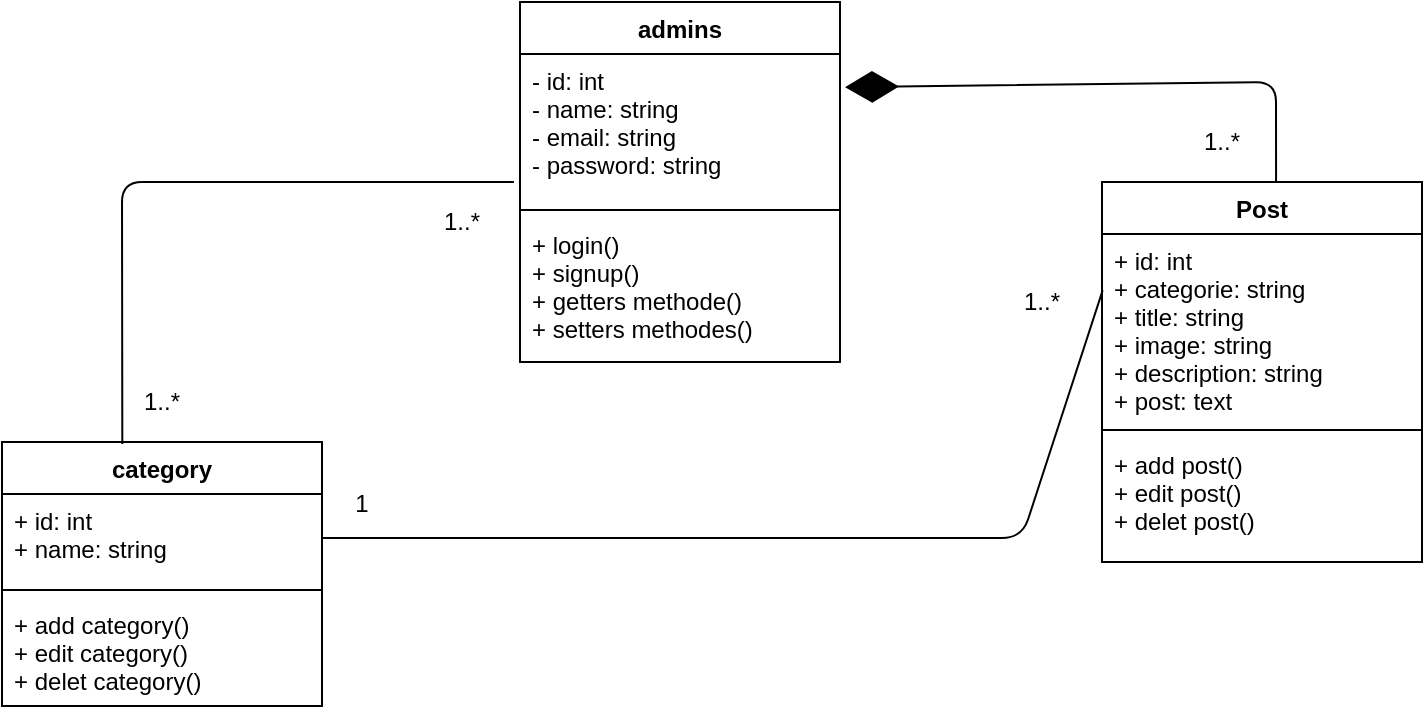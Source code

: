 <mxfile pages="1">
    <diagram id="_kecftacw3N-zf0kfQLu" name="Page-1">
        <mxGraphModel dx="988" dy="576" grid="1" gridSize="10" guides="1" tooltips="1" connect="1" arrows="1" fold="1" page="1" pageScale="1" pageWidth="827" pageHeight="1169" math="0" shadow="0">
            <root>
                <mxCell id="0"/>
                <mxCell id="1" parent="0"/>
                <mxCell id="5" value="admins" style="swimlane;fontStyle=1;align=center;verticalAlign=top;childLayout=stackLayout;horizontal=1;startSize=26;horizontalStack=0;resizeParent=1;resizeParentMax=0;resizeLast=0;collapsible=1;marginBottom=0;" parent="1" vertex="1">
                    <mxGeometry x="349" y="70" width="160" height="180" as="geometry"/>
                </mxCell>
                <mxCell id="6" value="- id: int&#10;- name: string&#10;- email: string&#10;- password: string" style="text;align=left;verticalAlign=top;spacingLeft=4;spacingRight=4;overflow=hidden;rotatable=0;points=[[0,0.5],[1,0.5]];portConstraint=eastwest;" parent="5" vertex="1">
                    <mxGeometry y="26" width="160" height="74" as="geometry"/>
                </mxCell>
                <mxCell id="7" value="" style="line;strokeWidth=1;fillColor=none;align=left;verticalAlign=middle;spacingTop=-1;spacingLeft=3;spacingRight=3;rotatable=0;labelPosition=right;points=[];portConstraint=eastwest;" parent="5" vertex="1">
                    <mxGeometry y="100" width="160" height="8" as="geometry"/>
                </mxCell>
                <mxCell id="8" value="+ login()&#10;+ signup()&#10;+ getters methode()&#10;+ setters methodes()" style="text;strokeColor=none;fillColor=none;align=left;verticalAlign=top;spacingLeft=4;spacingRight=4;overflow=hidden;rotatable=0;points=[[0,0.5],[1,0.5]];portConstraint=eastwest;" parent="5" vertex="1">
                    <mxGeometry y="108" width="160" height="72" as="geometry"/>
                </mxCell>
                <mxCell id="10" value="Post" style="swimlane;fontStyle=1;align=center;verticalAlign=top;childLayout=stackLayout;horizontal=1;startSize=26;horizontalStack=0;resizeParent=1;resizeParentMax=0;resizeLast=0;collapsible=1;marginBottom=0;" parent="1" vertex="1">
                    <mxGeometry x="640" y="160" width="160" height="190" as="geometry"/>
                </mxCell>
                <mxCell id="11" value="+ id: int&#10;+ categorie: string&#10;+ title: string&#10;+ image: string&#10;+ description: string&#10;+ post: text" style="text;align=left;verticalAlign=top;spacingLeft=4;spacingRight=4;overflow=hidden;rotatable=0;points=[[0,0.5],[1,0.5]];portConstraint=eastwest;" parent="10" vertex="1">
                    <mxGeometry y="26" width="160" height="94" as="geometry"/>
                </mxCell>
                <mxCell id="12" value="" style="line;strokeWidth=1;fillColor=none;align=left;verticalAlign=middle;spacingTop=-1;spacingLeft=3;spacingRight=3;rotatable=0;labelPosition=right;points=[];portConstraint=eastwest;" parent="10" vertex="1">
                    <mxGeometry y="120" width="160" height="8" as="geometry"/>
                </mxCell>
                <mxCell id="13" value="+ add post()&#10;+ edit post()&#10;+ delet post()" style="text;strokeColor=none;fillColor=none;align=left;verticalAlign=top;spacingLeft=4;spacingRight=4;overflow=hidden;rotatable=0;points=[[0,0.5],[1,0.5]];portConstraint=eastwest;" parent="10" vertex="1">
                    <mxGeometry y="128" width="160" height="62" as="geometry"/>
                </mxCell>
                <mxCell id="14" value="category" style="swimlane;fontStyle=1;align=center;verticalAlign=top;childLayout=stackLayout;horizontal=1;startSize=26;horizontalStack=0;resizeParent=1;resizeParentMax=0;resizeLast=0;collapsible=1;marginBottom=0;" parent="1" vertex="1">
                    <mxGeometry x="90" y="290" width="160" height="132" as="geometry"/>
                </mxCell>
                <mxCell id="28" value="+ id: int&#10;+ name: string" style="text;strokeColor=none;fillColor=none;align=left;verticalAlign=top;spacingLeft=4;spacingRight=4;overflow=hidden;rotatable=0;points=[[0,0.5],[1,0.5]];portConstraint=eastwest;" parent="14" vertex="1">
                    <mxGeometry y="26" width="160" height="44" as="geometry"/>
                </mxCell>
                <mxCell id="16" value="" style="line;strokeWidth=1;fillColor=none;align=left;verticalAlign=middle;spacingTop=-1;spacingLeft=3;spacingRight=3;rotatable=0;labelPosition=right;points=[];portConstraint=eastwest;" parent="14" vertex="1">
                    <mxGeometry y="70" width="160" height="8" as="geometry"/>
                </mxCell>
                <mxCell id="17" value="+ add category()&#10;+ edit category()&#10;+ delet category()" style="text;strokeColor=none;fillColor=none;align=left;verticalAlign=top;spacingLeft=4;spacingRight=4;overflow=hidden;rotatable=0;points=[[0,0.5],[1,0.5]];portConstraint=eastwest;" parent="14" vertex="1">
                    <mxGeometry y="78" width="160" height="54" as="geometry"/>
                </mxCell>
                <mxCell id="27" value="" style="endArrow=none;html=1;entryX=0.002;entryY=0.3;entryDx=0;entryDy=0;entryPerimeter=0;exitX=1;exitY=0.5;exitDx=0;exitDy=0;" parent="1" source="28" target="11" edge="1">
                    <mxGeometry width="50" height="50" relative="1" as="geometry">
                        <mxPoint x="360" y="451" as="sourcePoint"/>
                        <mxPoint x="510" y="460" as="targetPoint"/>
                        <Array as="points">
                            <mxPoint x="600" y="338"/>
                        </Array>
                    </mxGeometry>
                </mxCell>
                <mxCell id="30" value="1..*" style="text;html=1;strokeColor=none;fillColor=none;align=center;verticalAlign=middle;whiteSpace=wrap;rounded=0;" parent="1" vertex="1">
                    <mxGeometry x="590" y="210" width="40" height="20" as="geometry"/>
                </mxCell>
                <mxCell id="31" value="1" style="text;html=1;strokeColor=none;fillColor=none;align=center;verticalAlign=middle;whiteSpace=wrap;rounded=0;" parent="1" vertex="1">
                    <mxGeometry x="250" y="310" width="40" height="21" as="geometry"/>
                </mxCell>
                <mxCell id="32" value="" style="endArrow=diamondThin;endFill=1;endSize=24;html=1;exitX=0.544;exitY=0;exitDx=0;exitDy=0;exitPerimeter=0;entryX=1.016;entryY=0.224;entryDx=0;entryDy=0;entryPerimeter=0;" parent="1" source="10" target="6" edge="1">
                    <mxGeometry width="160" relative="1" as="geometry">
                        <mxPoint x="600" y="390" as="sourcePoint"/>
                        <mxPoint x="520" y="240" as="targetPoint"/>
                        <Array as="points">
                            <mxPoint x="727" y="110"/>
                        </Array>
                    </mxGeometry>
                </mxCell>
                <mxCell id="33" value="1..*" style="text;html=1;strokeColor=none;fillColor=none;align=center;verticalAlign=middle;whiteSpace=wrap;rounded=0;" parent="1" vertex="1">
                    <mxGeometry x="680" y="130" width="40" height="20" as="geometry"/>
                </mxCell>
                <mxCell id="36" value="" style="endArrow=none;html=1;entryX=-0.019;entryY=0.865;entryDx=0;entryDy=0;entryPerimeter=0;exitX=0.376;exitY=0.008;exitDx=0;exitDy=0;exitPerimeter=0;" parent="1" source="14" target="6" edge="1">
                    <mxGeometry width="50" height="50" relative="1" as="geometry">
                        <mxPoint x="160" y="301" as="sourcePoint"/>
                        <mxPoint x="313.32" y="301.2" as="targetPoint"/>
                        <Array as="points">
                            <mxPoint x="150" y="160"/>
                        </Array>
                    </mxGeometry>
                </mxCell>
                <mxCell id="37" value="1..*" style="text;html=1;strokeColor=none;fillColor=none;align=center;verticalAlign=middle;whiteSpace=wrap;rounded=0;" parent="1" vertex="1">
                    <mxGeometry x="300" y="170" width="40" height="20" as="geometry"/>
                </mxCell>
                <mxCell id="38" value="1..*" style="text;html=1;strokeColor=none;fillColor=none;align=center;verticalAlign=middle;whiteSpace=wrap;rounded=0;" parent="1" vertex="1">
                    <mxGeometry x="150" y="260" width="40" height="20" as="geometry"/>
                </mxCell>
            </root>
        </mxGraphModel>
    </diagram>
</mxfile>